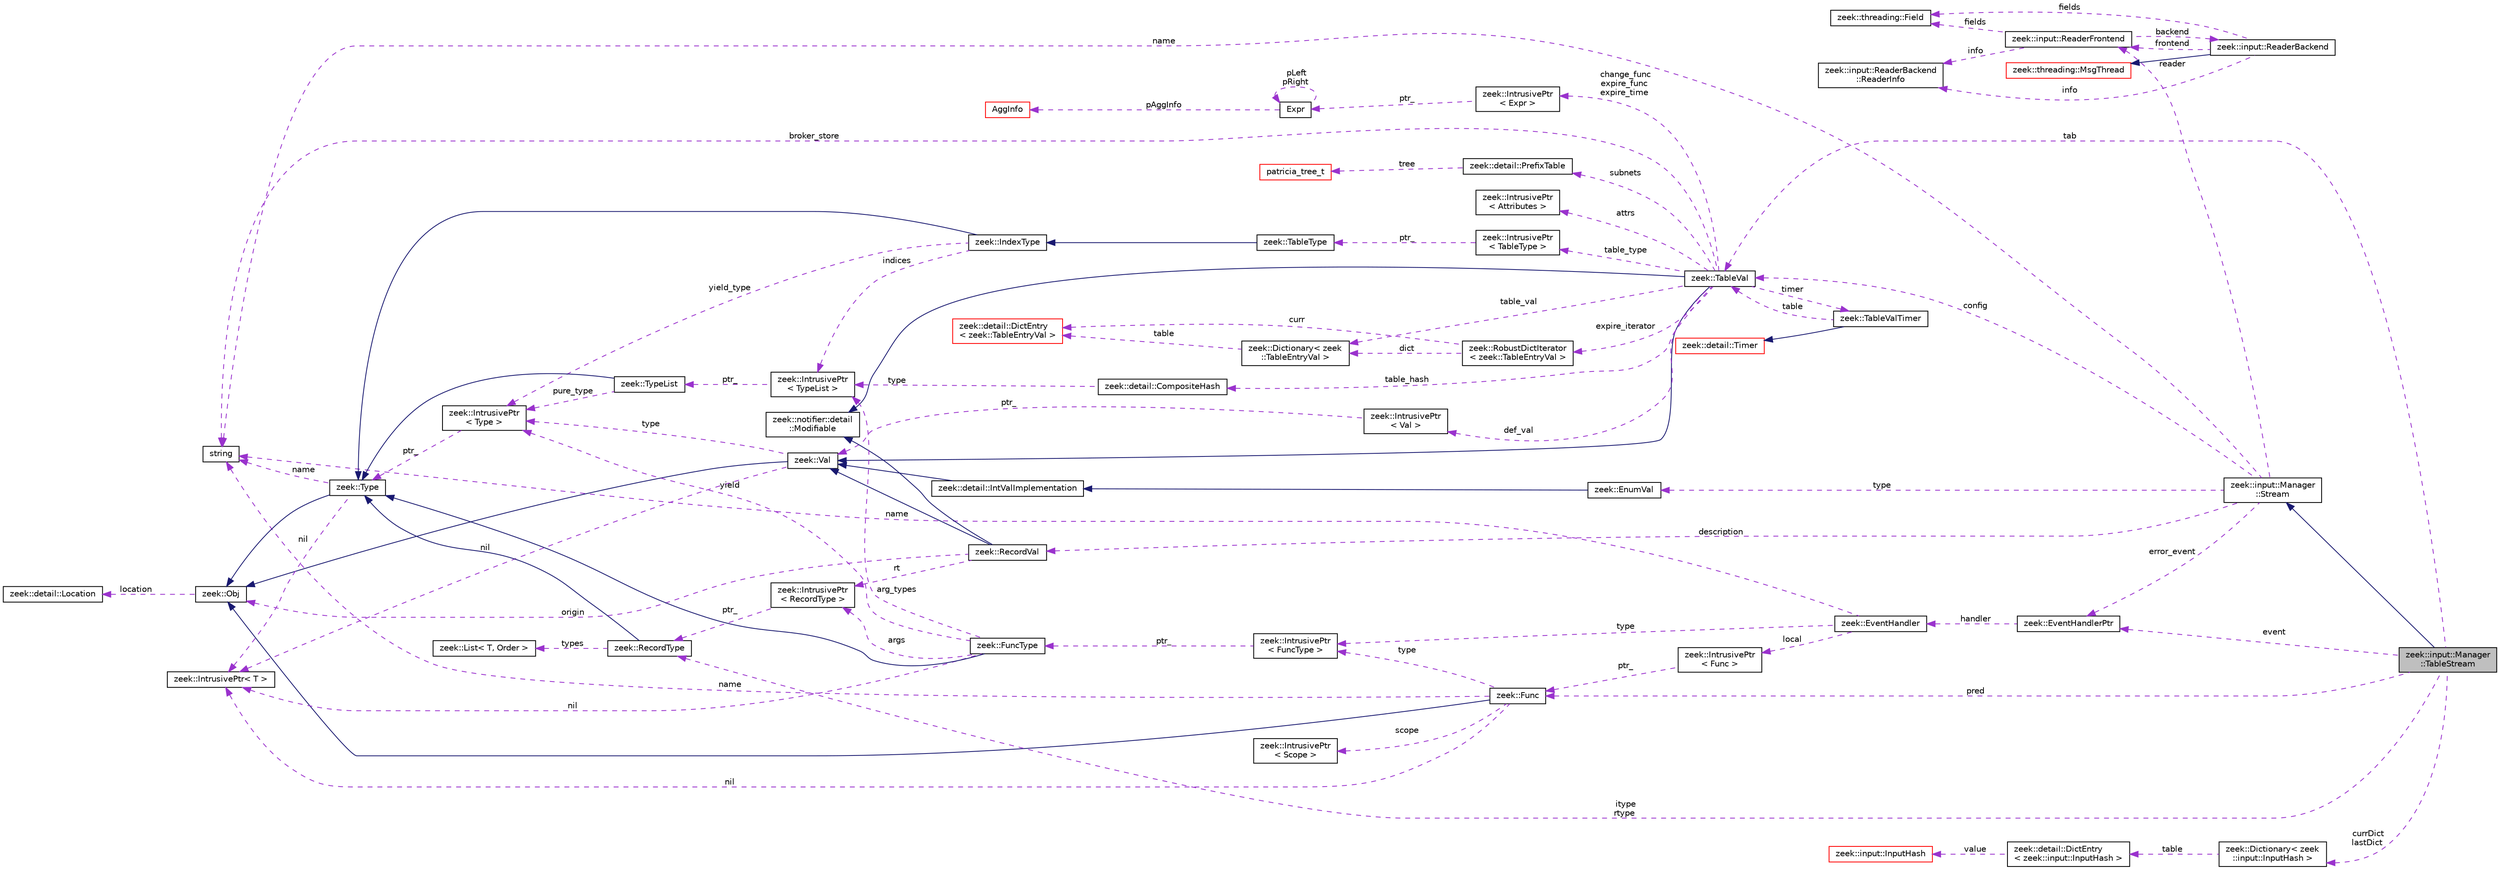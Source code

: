 digraph "zeek::input::Manager::TableStream"
{
 // LATEX_PDF_SIZE
  edge [fontname="Helvetica",fontsize="10",labelfontname="Helvetica",labelfontsize="10"];
  node [fontname="Helvetica",fontsize="10",shape=record];
  rankdir="LR";
  Node1 [label="zeek::input::Manager\l::TableStream",height=0.2,width=0.4,color="black", fillcolor="grey75", style="filled", fontcolor="black",tooltip=" "];
  Node2 -> Node1 [dir="back",color="midnightblue",fontsize="10",style="solid",fontname="Helvetica"];
  Node2 [label="zeek::input::Manager\l::Stream",height=0.2,width=0.4,color="black", fillcolor="white", style="filled",URL="$dd/d26/classzeek_1_1input_1_1Manager_1_1Stream.html",tooltip=" "];
  Node3 -> Node2 [dir="back",color="darkorchid3",fontsize="10",style="dashed",label=" name" ,fontname="Helvetica"];
  Node3 [label="string",height=0.2,width=0.4,color="black", fillcolor="white", style="filled",tooltip=" "];
  Node4 -> Node2 [dir="back",color="darkorchid3",fontsize="10",style="dashed",label=" type" ,fontname="Helvetica"];
  Node4 [label="zeek::EnumVal",height=0.2,width=0.4,color="black", fillcolor="white", style="filled",URL="$dc/da0/classzeek_1_1EnumVal.html",tooltip=" "];
  Node5 -> Node4 [dir="back",color="midnightblue",fontsize="10",style="solid",fontname="Helvetica"];
  Node5 [label="zeek::detail::IntValImplementation",height=0.2,width=0.4,color="black", fillcolor="white", style="filled",URL="$db/d72/classzeek_1_1detail_1_1IntValImplementation.html",tooltip=" "];
  Node6 -> Node5 [dir="back",color="midnightblue",fontsize="10",style="solid",fontname="Helvetica"];
  Node6 [label="zeek::Val",height=0.2,width=0.4,color="black", fillcolor="white", style="filled",URL="$de/d49/classzeek_1_1Val.html",tooltip=" "];
  Node7 -> Node6 [dir="back",color="midnightblue",fontsize="10",style="solid",fontname="Helvetica"];
  Node7 [label="zeek::Obj",height=0.2,width=0.4,color="black", fillcolor="white", style="filled",URL="$dd/df1/classzeek_1_1Obj.html",tooltip=" "];
  Node8 -> Node7 [dir="back",color="darkorchid3",fontsize="10",style="dashed",label=" location" ,fontname="Helvetica"];
  Node8 [label="zeek::detail::Location",height=0.2,width=0.4,color="black", fillcolor="white", style="filled",URL="$d5/d1d/classzeek_1_1detail_1_1Location.html",tooltip=" "];
  Node9 -> Node6 [dir="back",color="darkorchid3",fontsize="10",style="dashed",label=" nil" ,fontname="Helvetica"];
  Node9 [label="zeek::IntrusivePtr\< T \>",height=0.2,width=0.4,color="black", fillcolor="white", style="filled",URL="$d6/dba/classzeek_1_1IntrusivePtr.html",tooltip=" "];
  Node10 -> Node6 [dir="back",color="darkorchid3",fontsize="10",style="dashed",label=" type" ,fontname="Helvetica"];
  Node10 [label="zeek::IntrusivePtr\l\< Type \>",height=0.2,width=0.4,color="black", fillcolor="white", style="filled",URL="$d6/dba/classzeek_1_1IntrusivePtr.html",tooltip=" "];
  Node11 -> Node10 [dir="back",color="darkorchid3",fontsize="10",style="dashed",label=" ptr_" ,fontname="Helvetica"];
  Node11 [label="zeek::Type",height=0.2,width=0.4,color="black", fillcolor="white", style="filled",URL="$d0/d4f/classzeek_1_1Type.html",tooltip=" "];
  Node7 -> Node11 [dir="back",color="midnightblue",fontsize="10",style="solid",fontname="Helvetica"];
  Node9 -> Node11 [dir="back",color="darkorchid3",fontsize="10",style="dashed",label=" nil" ,fontname="Helvetica"];
  Node3 -> Node11 [dir="back",color="darkorchid3",fontsize="10",style="dashed",label=" name" ,fontname="Helvetica"];
  Node12 -> Node2 [dir="back",color="darkorchid3",fontsize="10",style="dashed",label=" reader" ,fontname="Helvetica"];
  Node12 [label="zeek::input::ReaderFrontend",height=0.2,width=0.4,color="black", fillcolor="white", style="filled",URL="$d5/d34/classzeek_1_1input_1_1ReaderFrontend.html",tooltip=" "];
  Node13 -> Node12 [dir="back",color="darkorchid3",fontsize="10",style="dashed",label=" backend" ,fontname="Helvetica"];
  Node13 [label="zeek::input::ReaderBackend",height=0.2,width=0.4,color="black", fillcolor="white", style="filled",URL="$dc/d1d/classzeek_1_1input_1_1ReaderBackend.html",tooltip=" "];
  Node14 -> Node13 [dir="back",color="midnightblue",fontsize="10",style="solid",fontname="Helvetica"];
  Node14 [label="zeek::threading::MsgThread",height=0.2,width=0.4,color="red", fillcolor="white", style="filled",URL="$d8/d7d/classzeek_1_1threading_1_1MsgThread.html",tooltip=" "];
  Node12 -> Node13 [dir="back",color="darkorchid3",fontsize="10",style="dashed",label=" frontend" ,fontname="Helvetica"];
  Node21 -> Node13 [dir="back",color="darkorchid3",fontsize="10",style="dashed",label=" info" ,fontname="Helvetica"];
  Node21 [label="zeek::input::ReaderBackend\l::ReaderInfo",height=0.2,width=0.4,color="black", fillcolor="white", style="filled",URL="$d9/d94/structzeek_1_1input_1_1ReaderBackend_1_1ReaderInfo.html",tooltip=" "];
  Node22 -> Node13 [dir="back",color="darkorchid3",fontsize="10",style="dashed",label=" fields" ,fontname="Helvetica"];
  Node22 [label="zeek::threading::Field",height=0.2,width=0.4,color="black", fillcolor="white", style="filled",URL="$d8/d69/structzeek_1_1threading_1_1Field.html",tooltip=" "];
  Node21 -> Node12 [dir="back",color="darkorchid3",fontsize="10",style="dashed",label=" info" ,fontname="Helvetica"];
  Node22 -> Node12 [dir="back",color="darkorchid3",fontsize="10",style="dashed",label=" fields" ,fontname="Helvetica"];
  Node23 -> Node2 [dir="back",color="darkorchid3",fontsize="10",style="dashed",label=" config" ,fontname="Helvetica"];
  Node23 [label="zeek::TableVal",height=0.2,width=0.4,color="black", fillcolor="white", style="filled",URL="$d6/d3f/classzeek_1_1TableVal.html",tooltip=" "];
  Node6 -> Node23 [dir="back",color="midnightblue",fontsize="10",style="solid",fontname="Helvetica"];
  Node24 -> Node23 [dir="back",color="midnightblue",fontsize="10",style="solid",fontname="Helvetica"];
  Node24 [label="zeek::notifier::detail\l::Modifiable",height=0.2,width=0.4,color="black", fillcolor="white", style="filled",URL="$d8/d87/classzeek_1_1notifier_1_1detail_1_1Modifiable.html",tooltip=" "];
  Node25 -> Node23 [dir="back",color="darkorchid3",fontsize="10",style="dashed",label=" table_type" ,fontname="Helvetica"];
  Node25 [label="zeek::IntrusivePtr\l\< TableType \>",height=0.2,width=0.4,color="black", fillcolor="white", style="filled",URL="$d6/dba/classzeek_1_1IntrusivePtr.html",tooltip=" "];
  Node26 -> Node25 [dir="back",color="darkorchid3",fontsize="10",style="dashed",label=" ptr_" ,fontname="Helvetica"];
  Node26 [label="zeek::TableType",height=0.2,width=0.4,color="black", fillcolor="white", style="filled",URL="$d8/d4c/classzeek_1_1TableType.html",tooltip=" "];
  Node27 -> Node26 [dir="back",color="midnightblue",fontsize="10",style="solid",fontname="Helvetica"];
  Node27 [label="zeek::IndexType",height=0.2,width=0.4,color="black", fillcolor="white", style="filled",URL="$dd/d89/classzeek_1_1IndexType.html",tooltip=" "];
  Node11 -> Node27 [dir="back",color="midnightblue",fontsize="10",style="solid",fontname="Helvetica"];
  Node28 -> Node27 [dir="back",color="darkorchid3",fontsize="10",style="dashed",label=" indices" ,fontname="Helvetica"];
  Node28 [label="zeek::IntrusivePtr\l\< TypeList \>",height=0.2,width=0.4,color="black", fillcolor="white", style="filled",URL="$d6/dba/classzeek_1_1IntrusivePtr.html",tooltip=" "];
  Node29 -> Node28 [dir="back",color="darkorchid3",fontsize="10",style="dashed",label=" ptr_" ,fontname="Helvetica"];
  Node29 [label="zeek::TypeList",height=0.2,width=0.4,color="black", fillcolor="white", style="filled",URL="$da/d8e/classzeek_1_1TypeList.html",tooltip=" "];
  Node11 -> Node29 [dir="back",color="midnightblue",fontsize="10",style="solid",fontname="Helvetica"];
  Node10 -> Node29 [dir="back",color="darkorchid3",fontsize="10",style="dashed",label=" pure_type" ,fontname="Helvetica"];
  Node10 -> Node27 [dir="back",color="darkorchid3",fontsize="10",style="dashed",label=" yield_type" ,fontname="Helvetica"];
  Node30 -> Node23 [dir="back",color="darkorchid3",fontsize="10",style="dashed",label=" table_hash" ,fontname="Helvetica"];
  Node30 [label="zeek::detail::CompositeHash",height=0.2,width=0.4,color="black", fillcolor="white", style="filled",URL="$d6/db2/classzeek_1_1detail_1_1CompositeHash.html",tooltip=" "];
  Node28 -> Node30 [dir="back",color="darkorchid3",fontsize="10",style="dashed",label=" type" ,fontname="Helvetica"];
  Node31 -> Node23 [dir="back",color="darkorchid3",fontsize="10",style="dashed",label=" attrs" ,fontname="Helvetica"];
  Node31 [label="zeek::IntrusivePtr\l\< Attributes \>",height=0.2,width=0.4,color="black", fillcolor="white", style="filled",URL="$d6/dba/classzeek_1_1IntrusivePtr.html",tooltip=" "];
  Node32 -> Node23 [dir="back",color="darkorchid3",fontsize="10",style="dashed",label=" change_func\nexpire_func\nexpire_time" ,fontname="Helvetica"];
  Node32 [label="zeek::IntrusivePtr\l\< Expr \>",height=0.2,width=0.4,color="black", fillcolor="white", style="filled",URL="$d6/dba/classzeek_1_1IntrusivePtr.html",tooltip=" "];
  Node33 -> Node32 [dir="back",color="darkorchid3",fontsize="10",style="dashed",label=" ptr_" ,fontname="Helvetica"];
  Node33 [label="Expr",height=0.2,width=0.4,color="black", fillcolor="white", style="filled",URL="$db/d1b/sqlite3_8c.html#d4/dfb/structExpr",tooltip=" "];
  Node33 -> Node33 [dir="back",color="darkorchid3",fontsize="10",style="dashed",label=" pLeft\npRight" ,fontname="Helvetica"];
  Node34 -> Node33 [dir="back",color="darkorchid3",fontsize="10",style="dashed",label=" pAggInfo" ,fontname="Helvetica"];
  Node34 [label="AggInfo",height=0.2,width=0.4,color="red", fillcolor="white", style="filled",URL="$db/d1b/sqlite3_8c.html#d2/dc8/structAggInfo",tooltip=" "];
  Node59 -> Node23 [dir="back",color="darkorchid3",fontsize="10",style="dashed",label=" timer" ,fontname="Helvetica"];
  Node59 [label="zeek::TableValTimer",height=0.2,width=0.4,color="black", fillcolor="white", style="filled",URL="$db/de5/classzeek_1_1TableValTimer.html",tooltip=" "];
  Node60 -> Node59 [dir="back",color="midnightblue",fontsize="10",style="solid",fontname="Helvetica"];
  Node60 [label="zeek::detail::Timer",height=0.2,width=0.4,color="red", fillcolor="white", style="filled",URL="$d1/da2/classzeek_1_1detail_1_1Timer.html",tooltip=" "];
  Node23 -> Node59 [dir="back",color="darkorchid3",fontsize="10",style="dashed",label=" table" ,fontname="Helvetica"];
  Node62 -> Node23 [dir="back",color="darkorchid3",fontsize="10",style="dashed",label=" expire_iterator" ,fontname="Helvetica"];
  Node62 [label="zeek::RobustDictIterator\l\< zeek::TableEntryVal \>",height=0.2,width=0.4,color="black", fillcolor="white", style="filled",URL="$dd/da3/classzeek_1_1RobustDictIterator.html",tooltip=" "];
  Node63 -> Node62 [dir="back",color="darkorchid3",fontsize="10",style="dashed",label=" curr" ,fontname="Helvetica"];
  Node63 [label="zeek::detail::DictEntry\l\< zeek::TableEntryVal \>",height=0.2,width=0.4,color="red", fillcolor="white", style="filled",URL="$de/d59/classzeek_1_1detail_1_1DictEntry.html",tooltip=" "];
  Node66 -> Node62 [dir="back",color="darkorchid3",fontsize="10",style="dashed",label=" dict" ,fontname="Helvetica"];
  Node66 [label="zeek::Dictionary\< zeek\l::TableEntryVal \>",height=0.2,width=0.4,color="black", fillcolor="white", style="filled",URL="$da/d6c/classzeek_1_1Dictionary.html",tooltip=" "];
  Node63 -> Node66 [dir="back",color="darkorchid3",fontsize="10",style="dashed",label=" table" ,fontname="Helvetica"];
  Node67 -> Node23 [dir="back",color="darkorchid3",fontsize="10",style="dashed",label=" subnets" ,fontname="Helvetica"];
  Node67 [label="zeek::detail::PrefixTable",height=0.2,width=0.4,color="black", fillcolor="white", style="filled",URL="$d7/d19/classzeek_1_1detail_1_1PrefixTable.html",tooltip=" "];
  Node68 -> Node67 [dir="back",color="darkorchid3",fontsize="10",style="dashed",label=" tree" ,fontname="Helvetica"];
  Node68 [label="patricia_tree_t",height=0.2,width=0.4,color="red", fillcolor="white", style="filled",URL="$d2/d85/patricia_8h.html#d2/d2d/structpatricia__tree__t",tooltip=" "];
  Node65 -> Node23 [dir="back",color="darkorchid3",fontsize="10",style="dashed",label=" def_val" ,fontname="Helvetica"];
  Node65 [label="zeek::IntrusivePtr\l\< Val \>",height=0.2,width=0.4,color="black", fillcolor="white", style="filled",URL="$d6/dba/classzeek_1_1IntrusivePtr.html",tooltip=" "];
  Node6 -> Node65 [dir="back",color="darkorchid3",fontsize="10",style="dashed",label=" ptr_" ,fontname="Helvetica"];
  Node3 -> Node23 [dir="back",color="darkorchid3",fontsize="10",style="dashed",label=" broker_store" ,fontname="Helvetica"];
  Node66 -> Node23 [dir="back",color="darkorchid3",fontsize="10",style="dashed",label=" table_val" ,fontname="Helvetica"];
  Node71 -> Node2 [dir="back",color="darkorchid3",fontsize="10",style="dashed",label=" error_event" ,fontname="Helvetica"];
  Node71 [label="zeek::EventHandlerPtr",height=0.2,width=0.4,color="black", fillcolor="white", style="filled",URL="$d7/dc7/classzeek_1_1EventHandlerPtr.html",tooltip=" "];
  Node72 -> Node71 [dir="back",color="darkorchid3",fontsize="10",style="dashed",label=" handler" ,fontname="Helvetica"];
  Node72 [label="zeek::EventHandler",height=0.2,width=0.4,color="black", fillcolor="white", style="filled",URL="$d2/d39/classzeek_1_1EventHandler.html",tooltip=" "];
  Node3 -> Node72 [dir="back",color="darkorchid3",fontsize="10",style="dashed",label=" name" ,fontname="Helvetica"];
  Node73 -> Node72 [dir="back",color="darkorchid3",fontsize="10",style="dashed",label=" local" ,fontname="Helvetica"];
  Node73 [label="zeek::IntrusivePtr\l\< Func \>",height=0.2,width=0.4,color="black", fillcolor="white", style="filled",URL="$d6/dba/classzeek_1_1IntrusivePtr.html",tooltip=" "];
  Node74 -> Node73 [dir="back",color="darkorchid3",fontsize="10",style="dashed",label=" ptr_" ,fontname="Helvetica"];
  Node74 [label="zeek::Func",height=0.2,width=0.4,color="black", fillcolor="white", style="filled",URL="$d5/d7c/classzeek_1_1Func.html",tooltip=" "];
  Node7 -> Node74 [dir="back",color="midnightblue",fontsize="10",style="solid",fontname="Helvetica"];
  Node9 -> Node74 [dir="back",color="darkorchid3",fontsize="10",style="dashed",label=" nil" ,fontname="Helvetica"];
  Node75 -> Node74 [dir="back",color="darkorchid3",fontsize="10",style="dashed",label=" scope" ,fontname="Helvetica"];
  Node75 [label="zeek::IntrusivePtr\l\< Scope \>",height=0.2,width=0.4,color="black", fillcolor="white", style="filled",URL="$d6/dba/classzeek_1_1IntrusivePtr.html",tooltip=" "];
  Node76 -> Node74 [dir="back",color="darkorchid3",fontsize="10",style="dashed",label=" type" ,fontname="Helvetica"];
  Node76 [label="zeek::IntrusivePtr\l\< FuncType \>",height=0.2,width=0.4,color="black", fillcolor="white", style="filled",URL="$d6/dba/classzeek_1_1IntrusivePtr.html",tooltip=" "];
  Node77 -> Node76 [dir="back",color="darkorchid3",fontsize="10",style="dashed",label=" ptr_" ,fontname="Helvetica"];
  Node77 [label="zeek::FuncType",height=0.2,width=0.4,color="black", fillcolor="white", style="filled",URL="$da/ddd/classzeek_1_1FuncType.html",tooltip=" "];
  Node11 -> Node77 [dir="back",color="midnightblue",fontsize="10",style="solid",fontname="Helvetica"];
  Node9 -> Node77 [dir="back",color="darkorchid3",fontsize="10",style="dashed",label=" nil" ,fontname="Helvetica"];
  Node78 -> Node77 [dir="back",color="darkorchid3",fontsize="10",style="dashed",label=" args" ,fontname="Helvetica"];
  Node78 [label="zeek::IntrusivePtr\l\< RecordType \>",height=0.2,width=0.4,color="black", fillcolor="white", style="filled",URL="$d6/dba/classzeek_1_1IntrusivePtr.html",tooltip=" "];
  Node79 -> Node78 [dir="back",color="darkorchid3",fontsize="10",style="dashed",label=" ptr_" ,fontname="Helvetica"];
  Node79 [label="zeek::RecordType",height=0.2,width=0.4,color="black", fillcolor="white", style="filled",URL="$df/d5b/classzeek_1_1RecordType.html",tooltip=" "];
  Node11 -> Node79 [dir="back",color="midnightblue",fontsize="10",style="solid",fontname="Helvetica"];
  Node80 -> Node79 [dir="back",color="darkorchid3",fontsize="10",style="dashed",label=" types" ,fontname="Helvetica"];
  Node80 [label="zeek::List\< T, Order \>",height=0.2,width=0.4,color="black", fillcolor="white", style="filled",URL="$d2/d8d/classzeek_1_1List.html",tooltip=" "];
  Node28 -> Node77 [dir="back",color="darkorchid3",fontsize="10",style="dashed",label=" arg_types" ,fontname="Helvetica"];
  Node10 -> Node77 [dir="back",color="darkorchid3",fontsize="10",style="dashed",label=" yield" ,fontname="Helvetica"];
  Node3 -> Node74 [dir="back",color="darkorchid3",fontsize="10",style="dashed",label=" name" ,fontname="Helvetica"];
  Node76 -> Node72 [dir="back",color="darkorchid3",fontsize="10",style="dashed",label=" type" ,fontname="Helvetica"];
  Node81 -> Node2 [dir="back",color="darkorchid3",fontsize="10",style="dashed",label=" description" ,fontname="Helvetica"];
  Node81 [label="zeek::RecordVal",height=0.2,width=0.4,color="black", fillcolor="white", style="filled",URL="$d7/d7e/classzeek_1_1RecordVal.html",tooltip=" "];
  Node6 -> Node81 [dir="back",color="midnightblue",fontsize="10",style="solid",fontname="Helvetica"];
  Node24 -> Node81 [dir="back",color="midnightblue",fontsize="10",style="solid",fontname="Helvetica"];
  Node7 -> Node81 [dir="back",color="darkorchid3",fontsize="10",style="dashed",label=" origin" ,fontname="Helvetica"];
  Node78 -> Node81 [dir="back",color="darkorchid3",fontsize="10",style="dashed",label=" rt" ,fontname="Helvetica"];
  Node23 -> Node1 [dir="back",color="darkorchid3",fontsize="10",style="dashed",label=" tab" ,fontname="Helvetica"];
  Node79 -> Node1 [dir="back",color="darkorchid3",fontsize="10",style="dashed",label=" itype\nrtype" ,fontname="Helvetica"];
  Node82 -> Node1 [dir="back",color="darkorchid3",fontsize="10",style="dashed",label=" currDict\nlastDict" ,fontname="Helvetica"];
  Node82 [label="zeek::Dictionary\< zeek\l::input::InputHash \>",height=0.2,width=0.4,color="black", fillcolor="white", style="filled",URL="$da/d6c/classzeek_1_1Dictionary.html",tooltip=" "];
  Node83 -> Node82 [dir="back",color="darkorchid3",fontsize="10",style="dashed",label=" table" ,fontname="Helvetica"];
  Node83 [label="zeek::detail::DictEntry\l\< zeek::input::InputHash \>",height=0.2,width=0.4,color="black", fillcolor="white", style="filled",URL="$de/d59/classzeek_1_1detail_1_1DictEntry.html",tooltip=" "];
  Node84 -> Node83 [dir="back",color="darkorchid3",fontsize="10",style="dashed",label=" value" ,fontname="Helvetica"];
  Node84 [label="zeek::input::InputHash",height=0.2,width=0.4,color="red", fillcolor="white", style="filled",URL="$d4/dfb/structzeek_1_1input_1_1InputHash.html",tooltip=" "];
  Node74 -> Node1 [dir="back",color="darkorchid3",fontsize="10",style="dashed",label=" pred" ,fontname="Helvetica"];
  Node71 -> Node1 [dir="back",color="darkorchid3",fontsize="10",style="dashed",label=" event" ,fontname="Helvetica"];
}
